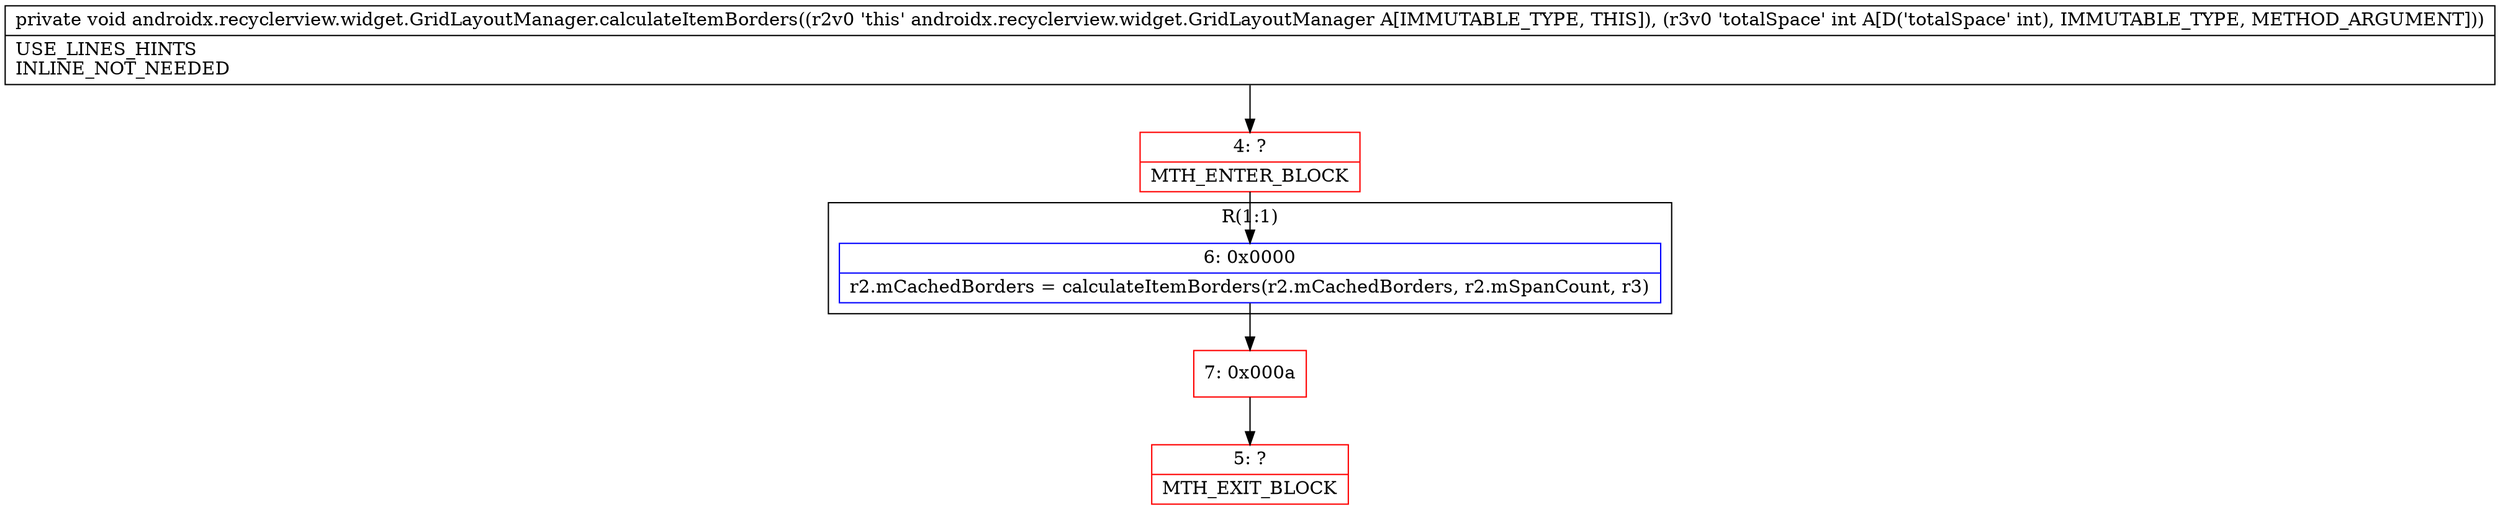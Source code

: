 digraph "CFG forandroidx.recyclerview.widget.GridLayoutManager.calculateItemBorders(I)V" {
subgraph cluster_Region_1705484914 {
label = "R(1:1)";
node [shape=record,color=blue];
Node_6 [shape=record,label="{6\:\ 0x0000|r2.mCachedBorders = calculateItemBorders(r2.mCachedBorders, r2.mSpanCount, r3)\l}"];
}
Node_4 [shape=record,color=red,label="{4\:\ ?|MTH_ENTER_BLOCK\l}"];
Node_7 [shape=record,color=red,label="{7\:\ 0x000a}"];
Node_5 [shape=record,color=red,label="{5\:\ ?|MTH_EXIT_BLOCK\l}"];
MethodNode[shape=record,label="{private void androidx.recyclerview.widget.GridLayoutManager.calculateItemBorders((r2v0 'this' androidx.recyclerview.widget.GridLayoutManager A[IMMUTABLE_TYPE, THIS]), (r3v0 'totalSpace' int A[D('totalSpace' int), IMMUTABLE_TYPE, METHOD_ARGUMENT]))  | USE_LINES_HINTS\lINLINE_NOT_NEEDED\l}"];
MethodNode -> Node_4;Node_6 -> Node_7;
Node_4 -> Node_6;
Node_7 -> Node_5;
}

